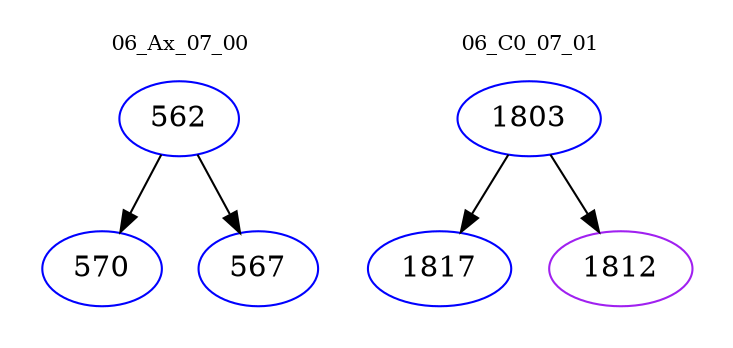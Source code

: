 digraph{
subgraph cluster_0 {
color = white
label = "06_Ax_07_00";
fontsize=10;
T0_562 [label="562", color="blue"]
T0_562 -> T0_570 [color="black"]
T0_570 [label="570", color="blue"]
T0_562 -> T0_567 [color="black"]
T0_567 [label="567", color="blue"]
}
subgraph cluster_1 {
color = white
label = "06_C0_07_01";
fontsize=10;
T1_1803 [label="1803", color="blue"]
T1_1803 -> T1_1817 [color="black"]
T1_1817 [label="1817", color="blue"]
T1_1803 -> T1_1812 [color="black"]
T1_1812 [label="1812", color="purple"]
}
}
